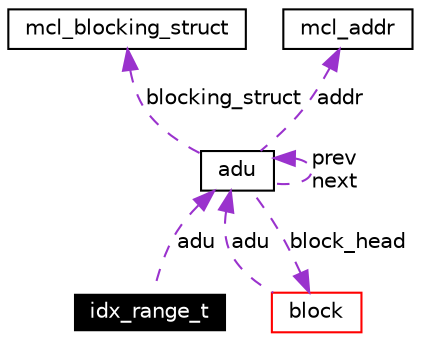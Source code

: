 digraph G
{
  edge [fontname="Helvetica",fontsize=10,labelfontname="Helvetica",labelfontsize=10];
  node [fontname="Helvetica",fontsize=10,shape=record];
  Node1 [label="idx_range_t",height=0.2,width=0.4,color="white", fillcolor="black", style="filled" fontcolor="white"];
  Node2 -> Node1 [dir=back,color="darkorchid3",fontsize=10,style="dashed",label="adu",fontname="Helvetica"];
  Node2 [label="adu",height=0.2,width=0.4,color="black",URL="$structadu.html"];
  Node3 -> Node2 [dir=back,color="darkorchid3",fontsize=10,style="dashed",label="blocking_struct",fontname="Helvetica"];
  Node3 [label="mcl_blocking_struct",height=0.2,width=0.4,color="black",URL="$structmcl__blocking__struct.html"];
  Node4 -> Node2 [dir=back,color="darkorchid3",fontsize=10,style="dashed",label="block_head",fontname="Helvetica"];
  Node4 [label="block",height=0.2,width=0.4,color="red",URL="$structblock.html"];
  Node2 -> Node4 [dir=back,color="darkorchid3",fontsize=10,style="dashed",label="adu",fontname="Helvetica"];
  Node2 -> Node2 [dir=back,color="darkorchid3",fontsize=10,style="dashed",label="prev\nnext",fontname="Helvetica"];
  Node5 -> Node2 [dir=back,color="darkorchid3",fontsize=10,style="dashed",label="addr",fontname="Helvetica"];
  Node5 [label="mcl_addr",height=0.2,width=0.4,color="black",URL="$classmcl__addr.html"];
}

